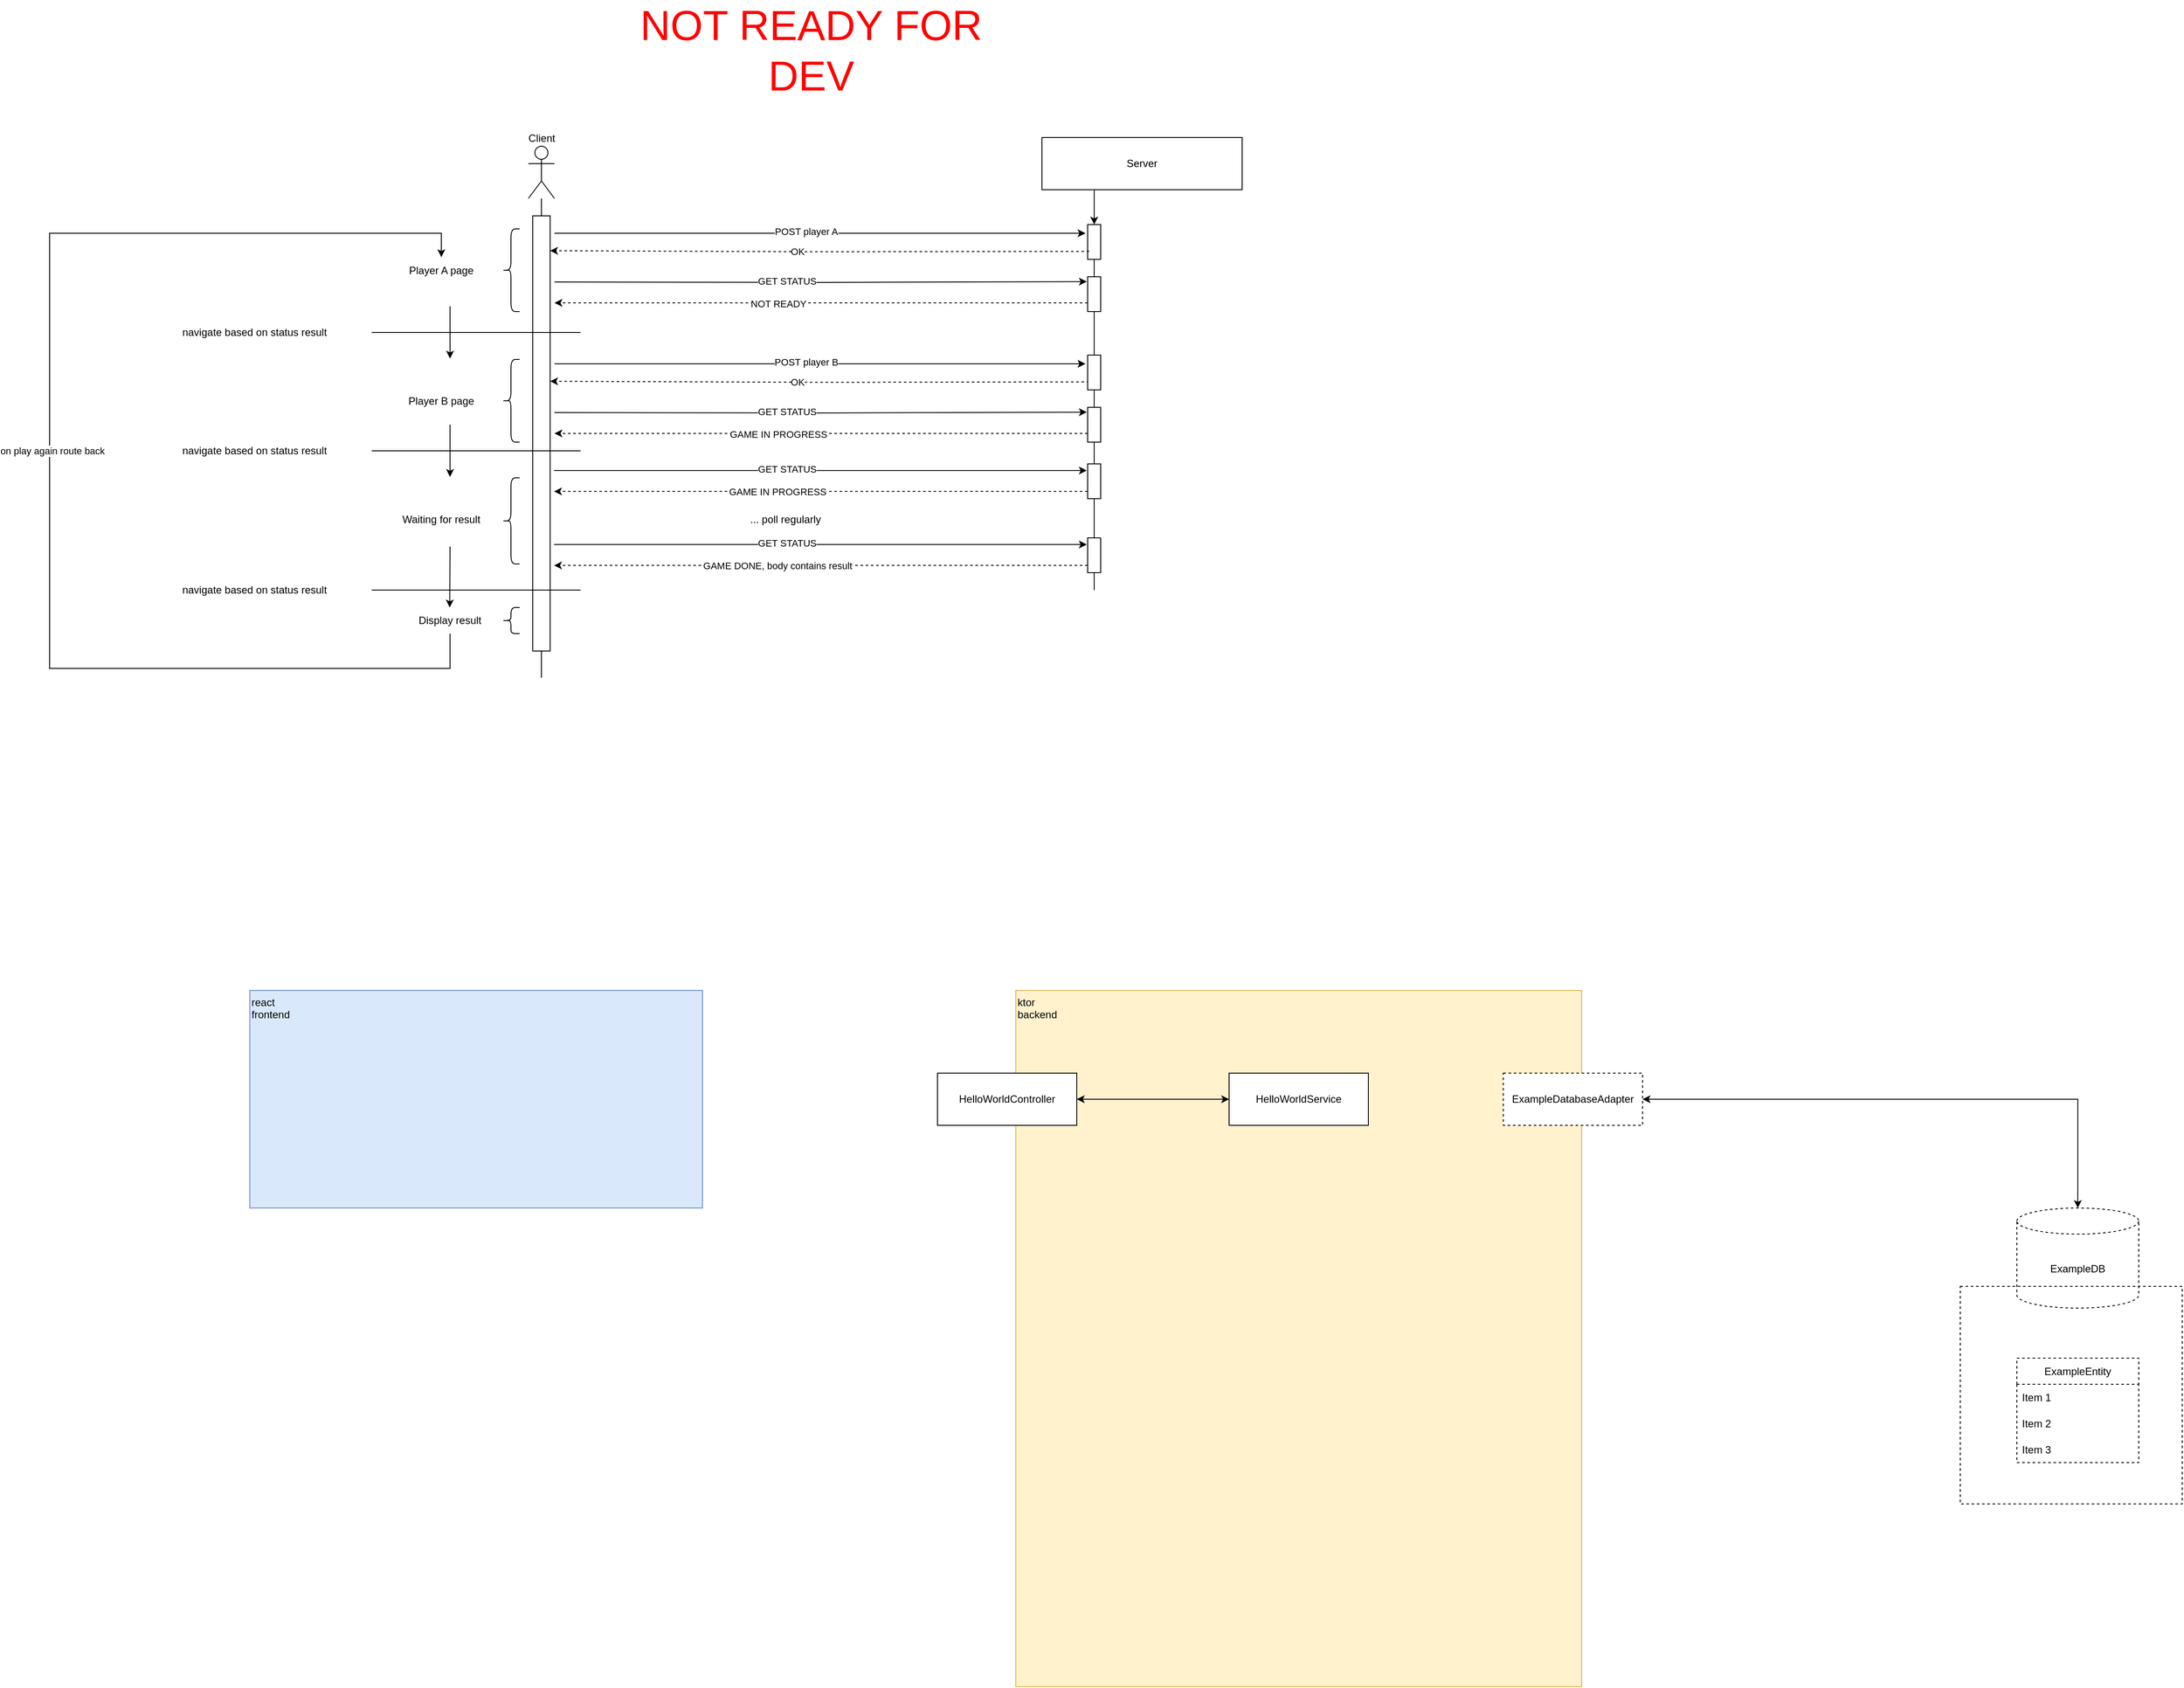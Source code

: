 <mxfile version="24.7.17">
  <diagram name="Page-1" id="0eHJ7MtMPAZvea-WposX">
    <mxGraphModel dx="2488" dy="1982" grid="1" gridSize="10" guides="1" tooltips="1" connect="1" arrows="1" fold="1" page="1" pageScale="1" pageWidth="850" pageHeight="1100" math="0" shadow="0">
      <root>
        <mxCell id="0" />
        <mxCell id="1" parent="0" />
        <mxCell id="KnRI6pCMRfKjTZJ7syq_-1" value="react&lt;br&gt;&lt;div align=&quot;left&quot;&gt;frontend&lt;/div&gt;" style="rounded=0;whiteSpace=wrap;html=1;align=left;horizontal=1;verticalAlign=top;fillColor=#dae8fc;strokeColor=#6c8ebf;" parent="1" vertex="1">
          <mxGeometry x="40" y="310" width="520" height="250" as="geometry" />
        </mxCell>
        <mxCell id="KnRI6pCMRfKjTZJ7syq_-2" value="ktor&lt;br&gt;backend" style="rounded=0;whiteSpace=wrap;html=1;verticalAlign=top;align=left;fillColor=#fff2cc;strokeColor=#d6b656;" parent="1" vertex="1">
          <mxGeometry x="920" y="310" width="650" height="800" as="geometry" />
        </mxCell>
        <mxCell id="KnRI6pCMRfKjTZJ7syq_-6" style="edgeStyle=orthogonalEdgeStyle;rounded=0;orthogonalLoop=1;jettySize=auto;html=1;startArrow=classic;startFill=1;" parent="1" source="KnRI6pCMRfKjTZJ7syq_-3" target="KnRI6pCMRfKjTZJ7syq_-4" edge="1">
          <mxGeometry relative="1" as="geometry" />
        </mxCell>
        <mxCell id="KnRI6pCMRfKjTZJ7syq_-3" value="HelloWorldController" style="rounded=0;whiteSpace=wrap;html=1;" parent="1" vertex="1">
          <mxGeometry x="830" y="405" width="160" height="60" as="geometry" />
        </mxCell>
        <mxCell id="KnRI6pCMRfKjTZJ7syq_-4" value="HelloWorldService" style="rounded=0;whiteSpace=wrap;html=1;" parent="1" vertex="1">
          <mxGeometry x="1165" y="405" width="160" height="60" as="geometry" />
        </mxCell>
        <mxCell id="KnRI6pCMRfKjTZJ7syq_-17" style="edgeStyle=orthogonalEdgeStyle;rounded=0;orthogonalLoop=1;jettySize=auto;html=1;startArrow=classic;startFill=1;" parent="1" source="KnRI6pCMRfKjTZJ7syq_-7" target="KnRI6pCMRfKjTZJ7syq_-8" edge="1">
          <mxGeometry relative="1" as="geometry" />
        </mxCell>
        <mxCell id="KnRI6pCMRfKjTZJ7syq_-7" value="ExampleDatabaseAdapter" style="rounded=0;whiteSpace=wrap;html=1;fillColor=default;dashed=1;" parent="1" vertex="1">
          <mxGeometry x="1480" y="405" width="160" height="60" as="geometry" />
        </mxCell>
        <mxCell id="KnRI6pCMRfKjTZJ7syq_-8" value="ExampleDB" style="shape=cylinder3;whiteSpace=wrap;html=1;boundedLbl=1;backgroundOutline=1;size=15;dashed=1;" parent="1" vertex="1">
          <mxGeometry x="2070" y="560" width="140" height="115" as="geometry" />
        </mxCell>
        <mxCell id="KnRI6pCMRfKjTZJ7syq_-10" value="ExampleEntity" style="swimlane;fontStyle=0;childLayout=stackLayout;horizontal=1;startSize=30;horizontalStack=0;resizeParent=1;resizeParentMax=0;resizeLast=0;collapsible=1;marginBottom=0;whiteSpace=wrap;html=1;dashed=1;" parent="1" vertex="1">
          <mxGeometry x="2070" y="732.5" width="140" height="120" as="geometry" />
        </mxCell>
        <mxCell id="KnRI6pCMRfKjTZJ7syq_-11" value="Item 1" style="text;strokeColor=none;fillColor=none;align=left;verticalAlign=middle;spacingLeft=4;spacingRight=4;overflow=hidden;points=[[0,0.5],[1,0.5]];portConstraint=eastwest;rotatable=0;whiteSpace=wrap;html=1;" parent="KnRI6pCMRfKjTZJ7syq_-10" vertex="1">
          <mxGeometry y="30" width="140" height="30" as="geometry" />
        </mxCell>
        <mxCell id="KnRI6pCMRfKjTZJ7syq_-12" value="Item 2" style="text;strokeColor=none;fillColor=none;align=left;verticalAlign=middle;spacingLeft=4;spacingRight=4;overflow=hidden;points=[[0,0.5],[1,0.5]];portConstraint=eastwest;rotatable=0;whiteSpace=wrap;html=1;" parent="KnRI6pCMRfKjTZJ7syq_-10" vertex="1">
          <mxGeometry y="60" width="140" height="30" as="geometry" />
        </mxCell>
        <mxCell id="KnRI6pCMRfKjTZJ7syq_-13" value="Item 3" style="text;strokeColor=none;fillColor=none;align=left;verticalAlign=middle;spacingLeft=4;spacingRight=4;overflow=hidden;points=[[0,0.5],[1,0.5]];portConstraint=eastwest;rotatable=0;whiteSpace=wrap;html=1;" parent="KnRI6pCMRfKjTZJ7syq_-10" vertex="1">
          <mxGeometry y="90" width="140" height="30" as="geometry" />
        </mxCell>
        <mxCell id="KnRI6pCMRfKjTZJ7syq_-16" value="" style="rounded=0;whiteSpace=wrap;html=1;fillColor=none;dashed=1;" parent="1" vertex="1">
          <mxGeometry x="2005" y="650" width="255" height="250" as="geometry" />
        </mxCell>
        <mxCell id="OusR4v1maH0W4ZChgaof-1" value="Client" style="shape=umlActor;verticalLabelPosition=top;verticalAlign=bottom;html=1;outlineConnect=0;labelPosition=center;align=center;" vertex="1" parent="1">
          <mxGeometry x="360" y="-660" width="30" height="60" as="geometry" />
        </mxCell>
        <mxCell id="OusR4v1maH0W4ZChgaof-8" style="edgeStyle=orthogonalEdgeStyle;rounded=0;orthogonalLoop=1;jettySize=auto;html=1;exitX=0.5;exitY=1;exitDx=0;exitDy=0;endArrow=none;endFill=0;" edge="1" parent="1" source="OusR4v1maH0W4ZChgaof-49">
          <mxGeometry relative="1" as="geometry">
            <mxPoint x="1010" y="-150" as="targetPoint" />
          </mxGeometry>
        </mxCell>
        <mxCell id="OusR4v1maH0W4ZChgaof-51" style="edgeStyle=orthogonalEdgeStyle;rounded=0;orthogonalLoop=1;jettySize=auto;html=1;exitX=0.261;exitY=1.01;exitDx=0;exitDy=0;exitPerimeter=0;" edge="1" parent="1" source="OusR4v1maH0W4ZChgaof-4" target="OusR4v1maH0W4ZChgaof-11">
          <mxGeometry relative="1" as="geometry" />
        </mxCell>
        <mxCell id="OusR4v1maH0W4ZChgaof-4" value="Server" style="rounded=0;whiteSpace=wrap;html=1;" vertex="1" parent="1">
          <mxGeometry x="950" y="-670" width="230" height="60" as="geometry" />
        </mxCell>
        <mxCell id="OusR4v1maH0W4ZChgaof-7" value="" style="endArrow=none;html=1;rounded=0;" edge="1" parent="1" source="OusR4v1maH0W4ZChgaof-9" target="OusR4v1maH0W4ZChgaof-1">
          <mxGeometry width="50" height="50" relative="1" as="geometry">
            <mxPoint x="375" y="-158.947" as="sourcePoint" />
            <mxPoint x="400" y="-520" as="targetPoint" />
          </mxGeometry>
        </mxCell>
        <mxCell id="OusR4v1maH0W4ZChgaof-10" value="" style="endArrow=none;html=1;rounded=0;" edge="1" parent="1" target="OusR4v1maH0W4ZChgaof-9">
          <mxGeometry width="50" height="50" relative="1" as="geometry">
            <mxPoint x="375" y="-49.259" as="sourcePoint" />
            <mxPoint x="375" y="-600" as="targetPoint" />
          </mxGeometry>
        </mxCell>
        <mxCell id="OusR4v1maH0W4ZChgaof-9" value="" style="rounded=0;whiteSpace=wrap;html=1;" vertex="1" parent="1">
          <mxGeometry x="365" y="-580" width="20" height="500" as="geometry" />
        </mxCell>
        <mxCell id="OusR4v1maH0W4ZChgaof-11" value="" style="rounded=0;whiteSpace=wrap;html=1;" vertex="1" parent="1">
          <mxGeometry x="1002.5" y="-570" width="15" height="40" as="geometry" />
        </mxCell>
        <mxCell id="OusR4v1maH0W4ZChgaof-13" value="" style="endArrow=classic;html=1;rounded=0;jumpSize=0;" edge="1" parent="1">
          <mxGeometry width="50" height="50" relative="1" as="geometry">
            <mxPoint x="390" y="-560" as="sourcePoint" />
            <mxPoint x="1000" y="-560" as="targetPoint" />
          </mxGeometry>
        </mxCell>
        <mxCell id="OusR4v1maH0W4ZChgaof-14" value="POST player A" style="edgeLabel;html=1;align=center;verticalAlign=middle;resizable=0;points=[];" vertex="1" connectable="0" parent="OusR4v1maH0W4ZChgaof-13">
          <mxGeometry x="-0.052" y="2" relative="1" as="geometry">
            <mxPoint as="offset" />
          </mxGeometry>
        </mxCell>
        <mxCell id="OusR4v1maH0W4ZChgaof-15" style="edgeStyle=orthogonalEdgeStyle;rounded=0;orthogonalLoop=1;jettySize=auto;html=1;exitX=0;exitY=0.75;exitDx=0;exitDy=0;entryX=0.907;entryY=0.345;entryDx=0;entryDy=0;entryPerimeter=0;dashed=1;" edge="1" parent="1">
          <mxGeometry relative="1" as="geometry">
            <mxPoint x="1004.36" y="-539.2" as="sourcePoint" />
            <mxPoint x="385.0" y="-539.95" as="targetPoint" />
          </mxGeometry>
        </mxCell>
        <mxCell id="OusR4v1maH0W4ZChgaof-16" value="OK" style="edgeLabel;html=1;align=center;verticalAlign=middle;resizable=0;points=[];" vertex="1" connectable="0" parent="OusR4v1maH0W4ZChgaof-15">
          <mxGeometry x="0.084" relative="1" as="geometry">
            <mxPoint as="offset" />
          </mxGeometry>
        </mxCell>
        <mxCell id="OusR4v1maH0W4ZChgaof-18" style="edgeStyle=orthogonalEdgeStyle;rounded=0;orthogonalLoop=1;jettySize=auto;html=1;entryX=-0.066;entryY=0.139;entryDx=0;entryDy=0;entryPerimeter=0;" edge="1" parent="1" target="OusR4v1maH0W4ZChgaof-17">
          <mxGeometry relative="1" as="geometry">
            <mxPoint x="390" y="-504" as="sourcePoint" />
          </mxGeometry>
        </mxCell>
        <mxCell id="OusR4v1maH0W4ZChgaof-19" value="GET STATUS" style="edgeLabel;html=1;align=center;verticalAlign=middle;resizable=0;points=[];" vertex="1" connectable="0" parent="OusR4v1maH0W4ZChgaof-18">
          <mxGeometry x="-0.128" y="2" relative="1" as="geometry">
            <mxPoint as="offset" />
          </mxGeometry>
        </mxCell>
        <mxCell id="OusR4v1maH0W4ZChgaof-20" style="edgeStyle=orthogonalEdgeStyle;rounded=0;orthogonalLoop=1;jettySize=auto;html=1;exitX=0;exitY=0.75;exitDx=0;exitDy=0;dashed=1;" edge="1" parent="1" source="OusR4v1maH0W4ZChgaof-17">
          <mxGeometry relative="1" as="geometry">
            <mxPoint x="390" y="-480" as="targetPoint" />
          </mxGeometry>
        </mxCell>
        <mxCell id="OusR4v1maH0W4ZChgaof-21" value="NOT READY" style="edgeLabel;html=1;align=center;verticalAlign=middle;resizable=0;points=[];" vertex="1" connectable="0" parent="OusR4v1maH0W4ZChgaof-20">
          <mxGeometry x="0.163" relative="1" as="geometry">
            <mxPoint as="offset" />
          </mxGeometry>
        </mxCell>
        <mxCell id="OusR4v1maH0W4ZChgaof-22" value="Player A page" style="text;html=1;align=center;verticalAlign=middle;whiteSpace=wrap;rounded=0;" vertex="1" parent="1">
          <mxGeometry x="190" y="-532.5" width="140" height="30" as="geometry" />
        </mxCell>
        <mxCell id="OusR4v1maH0W4ZChgaof-23" value="" style="shape=curlyBracket;whiteSpace=wrap;html=1;rounded=1;labelPosition=left;verticalLabelPosition=middle;align=right;verticalAlign=middle;" vertex="1" parent="1">
          <mxGeometry x="330" y="-565" width="20" height="95" as="geometry" />
        </mxCell>
        <mxCell id="OusR4v1maH0W4ZChgaof-24" value="" style="line;strokeWidth=1;fillColor=none;align=left;verticalAlign=middle;spacingTop=-1;spacingLeft=3;spacingRight=3;rotatable=0;labelPosition=right;points=[];portConstraint=eastwest;strokeColor=inherit;" vertex="1" parent="1">
          <mxGeometry x="180" y="-450" width="240" height="8" as="geometry" />
        </mxCell>
        <mxCell id="OusR4v1maH0W4ZChgaof-25" value="" style="endArrow=classic;html=1;rounded=0;" edge="1" parent="1">
          <mxGeometry width="50" height="50" relative="1" as="geometry">
            <mxPoint x="270" y="-476" as="sourcePoint" />
            <mxPoint x="270" y="-416" as="targetPoint" />
          </mxGeometry>
        </mxCell>
        <mxCell id="OusR4v1maH0W4ZChgaof-26" value="navigate based on status result" style="text;html=1;align=center;verticalAlign=middle;resizable=0;points=[];autosize=1;strokeColor=none;fillColor=none;" vertex="1" parent="1">
          <mxGeometry x="-80" y="-461" width="250" height="30" as="geometry" />
        </mxCell>
        <mxCell id="OusR4v1maH0W4ZChgaof-28" value="" style="endArrow=classic;html=1;rounded=0;jumpSize=0;" edge="1" parent="1">
          <mxGeometry width="50" height="50" relative="1" as="geometry">
            <mxPoint x="390" y="-410" as="sourcePoint" />
            <mxPoint x="1000" y="-410" as="targetPoint" />
          </mxGeometry>
        </mxCell>
        <mxCell id="OusR4v1maH0W4ZChgaof-29" value="POST player B" style="edgeLabel;html=1;align=center;verticalAlign=middle;resizable=0;points=[];" vertex="1" connectable="0" parent="OusR4v1maH0W4ZChgaof-28">
          <mxGeometry x="-0.052" y="2" relative="1" as="geometry">
            <mxPoint as="offset" />
          </mxGeometry>
        </mxCell>
        <mxCell id="OusR4v1maH0W4ZChgaof-30" style="edgeStyle=orthogonalEdgeStyle;rounded=0;orthogonalLoop=1;jettySize=auto;html=1;exitX=0;exitY=0.75;exitDx=0;exitDy=0;entryX=0.907;entryY=0.345;entryDx=0;entryDy=0;entryPerimeter=0;dashed=1;" edge="1" parent="1">
          <mxGeometry relative="1" as="geometry">
            <mxPoint x="1004.36" y="-389.2" as="sourcePoint" />
            <mxPoint x="385.0" y="-389.95" as="targetPoint" />
          </mxGeometry>
        </mxCell>
        <mxCell id="OusR4v1maH0W4ZChgaof-31" value="OK" style="edgeLabel;html=1;align=center;verticalAlign=middle;resizable=0;points=[];" vertex="1" connectable="0" parent="OusR4v1maH0W4ZChgaof-30">
          <mxGeometry x="0.084" relative="1" as="geometry">
            <mxPoint as="offset" />
          </mxGeometry>
        </mxCell>
        <mxCell id="OusR4v1maH0W4ZChgaof-33" style="edgeStyle=orthogonalEdgeStyle;rounded=0;orthogonalLoop=1;jettySize=auto;html=1;entryX=-0.066;entryY=0.139;entryDx=0;entryDy=0;entryPerimeter=0;" edge="1" parent="1" target="OusR4v1maH0W4ZChgaof-32">
          <mxGeometry relative="1" as="geometry">
            <mxPoint x="390" y="-354" as="sourcePoint" />
          </mxGeometry>
        </mxCell>
        <mxCell id="OusR4v1maH0W4ZChgaof-34" value="GET STATUS" style="edgeLabel;html=1;align=center;verticalAlign=middle;resizable=0;points=[];" vertex="1" connectable="0" parent="OusR4v1maH0W4ZChgaof-33">
          <mxGeometry x="-0.128" y="2" relative="1" as="geometry">
            <mxPoint as="offset" />
          </mxGeometry>
        </mxCell>
        <mxCell id="OusR4v1maH0W4ZChgaof-35" style="edgeStyle=orthogonalEdgeStyle;rounded=0;orthogonalLoop=1;jettySize=auto;html=1;exitX=0;exitY=0.75;exitDx=0;exitDy=0;dashed=1;" edge="1" parent="1" source="OusR4v1maH0W4ZChgaof-32">
          <mxGeometry relative="1" as="geometry">
            <mxPoint x="390" y="-330" as="targetPoint" />
          </mxGeometry>
        </mxCell>
        <mxCell id="OusR4v1maH0W4ZChgaof-36" value="GAME IN PROGRESS" style="edgeLabel;html=1;align=center;verticalAlign=middle;resizable=0;points=[];" vertex="1" connectable="0" parent="OusR4v1maH0W4ZChgaof-35">
          <mxGeometry x="0.163" relative="1" as="geometry">
            <mxPoint as="offset" />
          </mxGeometry>
        </mxCell>
        <mxCell id="OusR4v1maH0W4ZChgaof-37" value="Player B page" style="text;html=1;align=center;verticalAlign=middle;whiteSpace=wrap;rounded=0;" vertex="1" parent="1">
          <mxGeometry x="190" y="-382.5" width="140" height="30" as="geometry" />
        </mxCell>
        <mxCell id="OusR4v1maH0W4ZChgaof-38" value="" style="shape=curlyBracket;whiteSpace=wrap;html=1;rounded=1;labelPosition=left;verticalLabelPosition=middle;align=right;verticalAlign=middle;" vertex="1" parent="1">
          <mxGeometry x="330" y="-415" width="20" height="95" as="geometry" />
        </mxCell>
        <mxCell id="OusR4v1maH0W4ZChgaof-43" value="" style="line;strokeWidth=1;fillColor=none;align=left;verticalAlign=middle;spacingTop=-1;spacingLeft=3;spacingRight=3;rotatable=0;labelPosition=right;points=[];portConstraint=eastwest;strokeColor=inherit;" vertex="1" parent="1">
          <mxGeometry x="180" y="-314" width="240" height="8" as="geometry" />
        </mxCell>
        <mxCell id="OusR4v1maH0W4ZChgaof-44" value="" style="endArrow=classic;html=1;rounded=0;" edge="1" parent="1">
          <mxGeometry width="50" height="50" relative="1" as="geometry">
            <mxPoint x="270" y="-340" as="sourcePoint" />
            <mxPoint x="270" y="-280" as="targetPoint" />
          </mxGeometry>
        </mxCell>
        <mxCell id="OusR4v1maH0W4ZChgaof-45" value="navigate based on status result" style="text;html=1;align=center;verticalAlign=middle;resizable=0;points=[];autosize=1;strokeColor=none;fillColor=none;" vertex="1" parent="1">
          <mxGeometry x="-80" y="-325" width="250" height="30" as="geometry" />
        </mxCell>
        <mxCell id="OusR4v1maH0W4ZChgaof-46" value="Waiting for result" style="text;html=1;align=center;verticalAlign=middle;whiteSpace=wrap;rounded=0;" vertex="1" parent="1">
          <mxGeometry x="190" y="-246.5" width="140" height="30" as="geometry" />
        </mxCell>
        <mxCell id="OusR4v1maH0W4ZChgaof-47" value="" style="shape=curlyBracket;whiteSpace=wrap;html=1;rounded=1;labelPosition=left;verticalLabelPosition=middle;align=right;verticalAlign=middle;" vertex="1" parent="1">
          <mxGeometry x="330" y="-279" width="20" height="99" as="geometry" />
        </mxCell>
        <mxCell id="OusR4v1maH0W4ZChgaof-50" value="" style="edgeStyle=orthogonalEdgeStyle;rounded=0;orthogonalLoop=1;jettySize=auto;html=1;exitX=0.5;exitY=1;exitDx=0;exitDy=0;endArrow=none;endFill=0;" edge="1" parent="1" source="OusR4v1maH0W4ZChgaof-11" target="OusR4v1maH0W4ZChgaof-49">
          <mxGeometry relative="1" as="geometry">
            <mxPoint x="1009.846" y="124.615" as="targetPoint" />
            <mxPoint x="1010" y="-530" as="sourcePoint" />
          </mxGeometry>
        </mxCell>
        <mxCell id="OusR4v1maH0W4ZChgaof-49" value="" style="rounded=0;whiteSpace=wrap;html=1;" vertex="1" parent="1">
          <mxGeometry x="1002.5" y="-295" width="15" height="40" as="geometry" />
        </mxCell>
        <mxCell id="OusR4v1maH0W4ZChgaof-32" value="" style="rounded=0;whiteSpace=wrap;html=1;" vertex="1" parent="1">
          <mxGeometry x="1002.5" y="-360" width="15" height="40" as="geometry" />
        </mxCell>
        <mxCell id="OusR4v1maH0W4ZChgaof-27" value="" style="rounded=0;whiteSpace=wrap;html=1;" vertex="1" parent="1">
          <mxGeometry x="1002.5" y="-420" width="15" height="40" as="geometry" />
        </mxCell>
        <mxCell id="OusR4v1maH0W4ZChgaof-17" value="" style="rounded=0;whiteSpace=wrap;html=1;" vertex="1" parent="1">
          <mxGeometry x="1002.5" y="-510" width="15" height="40" as="geometry" />
        </mxCell>
        <mxCell id="OusR4v1maH0W4ZChgaof-52" style="edgeStyle=orthogonalEdgeStyle;rounded=0;orthogonalLoop=1;jettySize=auto;html=1;entryX=-0.066;entryY=0.139;entryDx=0;entryDy=0;entryPerimeter=0;" edge="1" parent="1">
          <mxGeometry relative="1" as="geometry">
            <mxPoint x="389.5" y="-287.36" as="sourcePoint" />
            <mxPoint x="1001.5" y="-287.36" as="targetPoint" />
          </mxGeometry>
        </mxCell>
        <mxCell id="OusR4v1maH0W4ZChgaof-53" value="GET STATUS" style="edgeLabel;html=1;align=center;verticalAlign=middle;resizable=0;points=[];" vertex="1" connectable="0" parent="OusR4v1maH0W4ZChgaof-52">
          <mxGeometry x="-0.128" y="2" relative="1" as="geometry">
            <mxPoint as="offset" />
          </mxGeometry>
        </mxCell>
        <mxCell id="OusR4v1maH0W4ZChgaof-54" style="edgeStyle=orthogonalEdgeStyle;rounded=0;orthogonalLoop=1;jettySize=auto;html=1;exitX=0;exitY=0.75;exitDx=0;exitDy=0;dashed=1;" edge="1" parent="1">
          <mxGeometry relative="1" as="geometry">
            <mxPoint x="389.5" y="-263.36" as="targetPoint" />
            <mxPoint x="1002.5" y="-263.36" as="sourcePoint" />
          </mxGeometry>
        </mxCell>
        <mxCell id="OusR4v1maH0W4ZChgaof-55" value="GAME IN PROGRESS" style="edgeLabel;html=1;align=center;verticalAlign=middle;resizable=0;points=[];" vertex="1" connectable="0" parent="OusR4v1maH0W4ZChgaof-54">
          <mxGeometry x="0.163" relative="1" as="geometry">
            <mxPoint as="offset" />
          </mxGeometry>
        </mxCell>
        <mxCell id="OusR4v1maH0W4ZChgaof-56" value="" style="rounded=0;whiteSpace=wrap;html=1;" vertex="1" parent="1">
          <mxGeometry x="1002.5" y="-210" width="15" height="40" as="geometry" />
        </mxCell>
        <mxCell id="OusR4v1maH0W4ZChgaof-57" style="edgeStyle=orthogonalEdgeStyle;rounded=0;orthogonalLoop=1;jettySize=auto;html=1;entryX=-0.066;entryY=0.139;entryDx=0;entryDy=0;entryPerimeter=0;" edge="1" parent="1">
          <mxGeometry relative="1" as="geometry">
            <mxPoint x="389.5" y="-202.36" as="sourcePoint" />
            <mxPoint x="1001.5" y="-202.36" as="targetPoint" />
          </mxGeometry>
        </mxCell>
        <mxCell id="OusR4v1maH0W4ZChgaof-58" value="GET STATUS" style="edgeLabel;html=1;align=center;verticalAlign=middle;resizable=0;points=[];" vertex="1" connectable="0" parent="OusR4v1maH0W4ZChgaof-57">
          <mxGeometry x="-0.128" y="2" relative="1" as="geometry">
            <mxPoint as="offset" />
          </mxGeometry>
        </mxCell>
        <mxCell id="OusR4v1maH0W4ZChgaof-59" style="edgeStyle=orthogonalEdgeStyle;rounded=0;orthogonalLoop=1;jettySize=auto;html=1;exitX=0;exitY=0.75;exitDx=0;exitDy=0;dashed=1;" edge="1" parent="1">
          <mxGeometry relative="1" as="geometry">
            <mxPoint x="389.5" y="-178.36" as="targetPoint" />
            <mxPoint x="1002.5" y="-178.36" as="sourcePoint" />
          </mxGeometry>
        </mxCell>
        <mxCell id="OusR4v1maH0W4ZChgaof-60" value="GAME DONE, body contains result" style="edgeLabel;html=1;align=center;verticalAlign=middle;resizable=0;points=[];" vertex="1" connectable="0" parent="OusR4v1maH0W4ZChgaof-59">
          <mxGeometry x="0.163" relative="1" as="geometry">
            <mxPoint as="offset" />
          </mxGeometry>
        </mxCell>
        <mxCell id="OusR4v1maH0W4ZChgaof-61" value="... poll regularly" style="text;html=1;align=center;verticalAlign=middle;resizable=0;points=[];autosize=1;strokeColor=none;fillColor=none;" vertex="1" parent="1">
          <mxGeometry x="580" y="-246.5" width="150" height="30" as="geometry" />
        </mxCell>
        <mxCell id="OusR4v1maH0W4ZChgaof-67" value="" style="line;strokeWidth=1;fillColor=none;align=left;verticalAlign=middle;spacingTop=-1;spacingLeft=3;spacingRight=3;rotatable=0;labelPosition=right;points=[];portConstraint=eastwest;strokeColor=inherit;" vertex="1" parent="1">
          <mxGeometry x="180" y="-154" width="240" height="8" as="geometry" />
        </mxCell>
        <mxCell id="OusR4v1maH0W4ZChgaof-68" value="" style="endArrow=classic;html=1;rounded=0;" edge="1" parent="1">
          <mxGeometry width="50" height="50" relative="1" as="geometry">
            <mxPoint x="270" y="-200" as="sourcePoint" />
            <mxPoint x="269.64" y="-130" as="targetPoint" />
          </mxGeometry>
        </mxCell>
        <mxCell id="OusR4v1maH0W4ZChgaof-69" value="navigate based on status result" style="text;html=1;align=center;verticalAlign=middle;resizable=0;points=[];autosize=1;strokeColor=none;fillColor=none;" vertex="1" parent="1">
          <mxGeometry x="-80" y="-165" width="250" height="30" as="geometry" />
        </mxCell>
        <mxCell id="OusR4v1maH0W4ZChgaof-72" style="edgeStyle=orthogonalEdgeStyle;rounded=0;orthogonalLoop=1;jettySize=auto;html=1;exitX=0.5;exitY=1;exitDx=0;exitDy=0;entryX=0.5;entryY=0;entryDx=0;entryDy=0;" edge="1" parent="1" source="OusR4v1maH0W4ZChgaof-70" target="OusR4v1maH0W4ZChgaof-22">
          <mxGeometry relative="1" as="geometry">
            <mxPoint x="290" y="-550" as="targetPoint" />
            <Array as="points">
              <mxPoint x="270" y="-60" />
              <mxPoint x="-190" y="-60" />
              <mxPoint x="-190" y="-560" />
              <mxPoint x="260" y="-560" />
            </Array>
          </mxGeometry>
        </mxCell>
        <mxCell id="OusR4v1maH0W4ZChgaof-73" value="on play again route back" style="edgeLabel;html=1;align=center;verticalAlign=middle;resizable=0;points=[];" vertex="1" connectable="0" parent="OusR4v1maH0W4ZChgaof-72">
          <mxGeometry x="0.016" y="-3" relative="1" as="geometry">
            <mxPoint as="offset" />
          </mxGeometry>
        </mxCell>
        <mxCell id="OusR4v1maH0W4ZChgaof-70" value="Display result" style="text;html=1;align=center;verticalAlign=middle;whiteSpace=wrap;rounded=0;" vertex="1" parent="1">
          <mxGeometry x="200" y="-130" width="140" height="30" as="geometry" />
        </mxCell>
        <mxCell id="OusR4v1maH0W4ZChgaof-71" value="" style="shape=curlyBracket;whiteSpace=wrap;html=1;rounded=1;labelPosition=left;verticalLabelPosition=middle;align=right;verticalAlign=middle;" vertex="1" parent="1">
          <mxGeometry x="330" y="-130" width="20" height="30" as="geometry" />
        </mxCell>
        <mxCell id="OusR4v1maH0W4ZChgaof-75" value="&lt;font style=&quot;font-size: 48px;&quot;&gt;NOT READY FOR DEV&lt;br&gt;&lt;/font&gt;" style="text;html=1;align=center;verticalAlign=middle;whiteSpace=wrap;rounded=0;fillColor=none;fontColor=#FF0000;" vertex="1" parent="1">
          <mxGeometry x="440" y="-825" width="490" height="110" as="geometry" />
        </mxCell>
      </root>
    </mxGraphModel>
  </diagram>
</mxfile>
